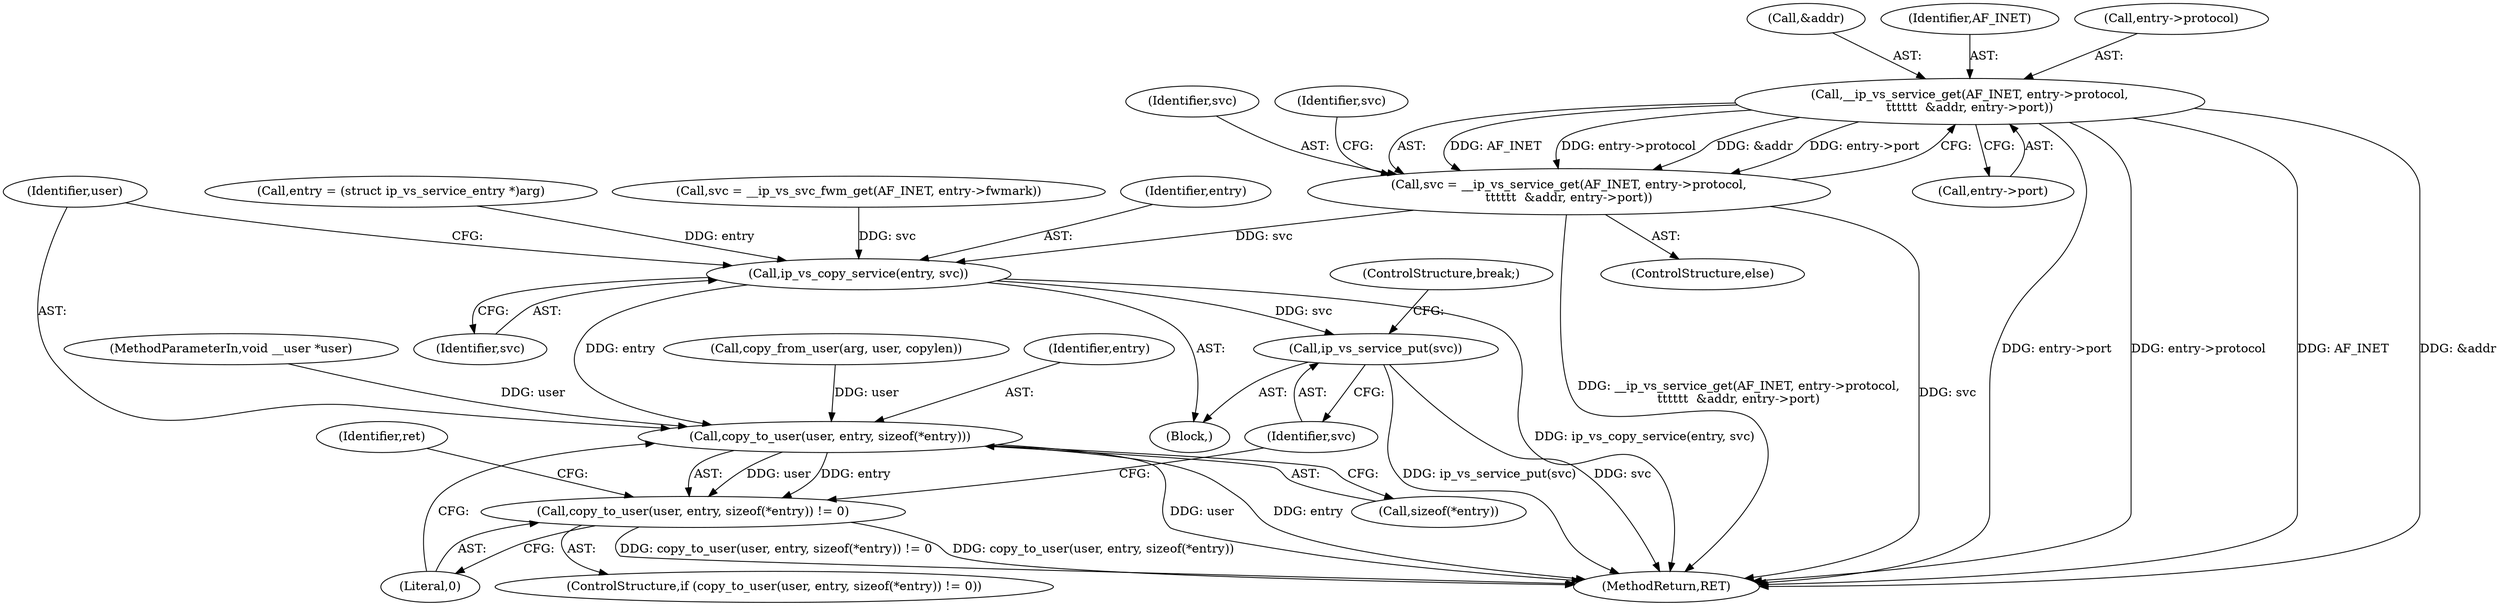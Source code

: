 digraph "0_linux_04bcef2a83f40c6db24222b27a52892cba39dffb@pointer" {
"1000322" [label="(Call,__ip_vs_service_get(AF_INET, entry->protocol,\n\t\t\t\t\t\t  &addr, entry->port))"];
"1000320" [label="(Call,svc = __ip_vs_service_get(AF_INET, entry->protocol,\n\t\t\t\t\t\t  &addr, entry->port))"];
"1000335" [label="(Call,ip_vs_copy_service(entry, svc))"];
"1000340" [label="(Call,copy_to_user(user, entry, sizeof(*entry)))"];
"1000339" [label="(Call,copy_to_user(user, entry, sizeof(*entry)) != 0)"];
"1000351" [label="(Call,ip_vs_service_put(svc))"];
"1000334" [label="(Block,)"];
"1000329" [label="(Call,entry->port)"];
"1000336" [label="(Identifier,entry)"];
"1000351" [label="(Call,ip_vs_service_put(svc))"];
"1000320" [label="(Call,svc = __ip_vs_service_get(AF_INET, entry->protocol,\n\t\t\t\t\t\t  &addr, entry->port))"];
"1000296" [label="(Call,entry = (struct ip_vs_service_entry *)arg)"];
"1000358" [label="(ControlStructure,break;)"];
"1000343" [label="(Call,sizeof(*entry))"];
"1000337" [label="(Identifier,svc)"];
"1000321" [label="(Identifier,svc)"];
"1000339" [label="(Call,copy_to_user(user, entry, sizeof(*entry)) != 0)"];
"1000520" [label="(MethodReturn,RET)"];
"1000165" [label="(Call,copy_from_user(arg, user, copylen))"];
"1000338" [label="(ControlStructure,if (copy_to_user(user, entry, sizeof(*entry)) != 0))"];
"1000319" [label="(ControlStructure,else)"];
"1000341" [label="(Identifier,user)"];
"1000352" [label="(Identifier,svc)"];
"1000335" [label="(Call,ip_vs_copy_service(entry, svc))"];
"1000322" [label="(Call,__ip_vs_service_get(AF_INET, entry->protocol,\n\t\t\t\t\t\t  &addr, entry->port))"];
"1000333" [label="(Identifier,svc)"];
"1000312" [label="(Call,svc = __ip_vs_svc_fwm_get(AF_INET, entry->fwmark))"];
"1000346" [label="(Literal,0)"];
"1000348" [label="(Identifier,ret)"];
"1000327" [label="(Call,&addr)"];
"1000342" [label="(Identifier,entry)"];
"1000323" [label="(Identifier,AF_INET)"];
"1000324" [label="(Call,entry->protocol)"];
"1000340" [label="(Call,copy_to_user(user, entry, sizeof(*entry)))"];
"1000103" [label="(MethodParameterIn,void __user *user)"];
"1000322" -> "1000320"  [label="AST: "];
"1000322" -> "1000329"  [label="CFG: "];
"1000323" -> "1000322"  [label="AST: "];
"1000324" -> "1000322"  [label="AST: "];
"1000327" -> "1000322"  [label="AST: "];
"1000329" -> "1000322"  [label="AST: "];
"1000320" -> "1000322"  [label="CFG: "];
"1000322" -> "1000520"  [label="DDG: entry->port"];
"1000322" -> "1000520"  [label="DDG: entry->protocol"];
"1000322" -> "1000520"  [label="DDG: AF_INET"];
"1000322" -> "1000520"  [label="DDG: &addr"];
"1000322" -> "1000320"  [label="DDG: AF_INET"];
"1000322" -> "1000320"  [label="DDG: entry->protocol"];
"1000322" -> "1000320"  [label="DDG: &addr"];
"1000322" -> "1000320"  [label="DDG: entry->port"];
"1000320" -> "1000319"  [label="AST: "];
"1000321" -> "1000320"  [label="AST: "];
"1000333" -> "1000320"  [label="CFG: "];
"1000320" -> "1000520"  [label="DDG: __ip_vs_service_get(AF_INET, entry->protocol,\n\t\t\t\t\t\t  &addr, entry->port)"];
"1000320" -> "1000520"  [label="DDG: svc"];
"1000320" -> "1000335"  [label="DDG: svc"];
"1000335" -> "1000334"  [label="AST: "];
"1000335" -> "1000337"  [label="CFG: "];
"1000336" -> "1000335"  [label="AST: "];
"1000337" -> "1000335"  [label="AST: "];
"1000341" -> "1000335"  [label="CFG: "];
"1000335" -> "1000520"  [label="DDG: ip_vs_copy_service(entry, svc)"];
"1000296" -> "1000335"  [label="DDG: entry"];
"1000312" -> "1000335"  [label="DDG: svc"];
"1000335" -> "1000340"  [label="DDG: entry"];
"1000335" -> "1000351"  [label="DDG: svc"];
"1000340" -> "1000339"  [label="AST: "];
"1000340" -> "1000343"  [label="CFG: "];
"1000341" -> "1000340"  [label="AST: "];
"1000342" -> "1000340"  [label="AST: "];
"1000343" -> "1000340"  [label="AST: "];
"1000346" -> "1000340"  [label="CFG: "];
"1000340" -> "1000520"  [label="DDG: entry"];
"1000340" -> "1000520"  [label="DDG: user"];
"1000340" -> "1000339"  [label="DDG: user"];
"1000340" -> "1000339"  [label="DDG: entry"];
"1000165" -> "1000340"  [label="DDG: user"];
"1000103" -> "1000340"  [label="DDG: user"];
"1000339" -> "1000338"  [label="AST: "];
"1000339" -> "1000346"  [label="CFG: "];
"1000346" -> "1000339"  [label="AST: "];
"1000348" -> "1000339"  [label="CFG: "];
"1000352" -> "1000339"  [label="CFG: "];
"1000339" -> "1000520"  [label="DDG: copy_to_user(user, entry, sizeof(*entry)) != 0"];
"1000339" -> "1000520"  [label="DDG: copy_to_user(user, entry, sizeof(*entry))"];
"1000351" -> "1000334"  [label="AST: "];
"1000351" -> "1000352"  [label="CFG: "];
"1000352" -> "1000351"  [label="AST: "];
"1000358" -> "1000351"  [label="CFG: "];
"1000351" -> "1000520"  [label="DDG: ip_vs_service_put(svc)"];
"1000351" -> "1000520"  [label="DDG: svc"];
}
